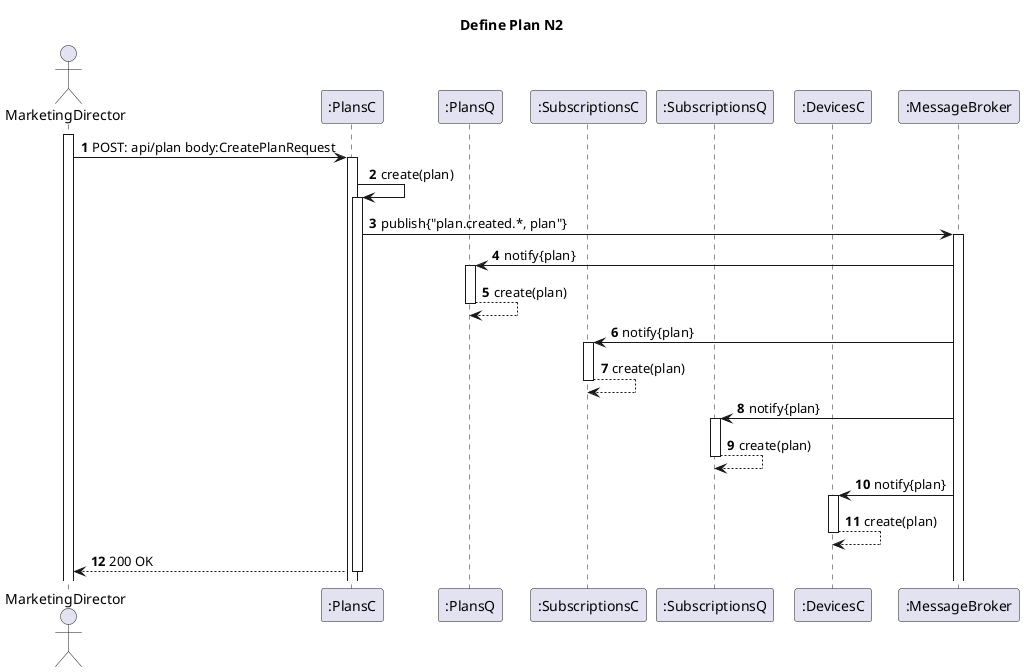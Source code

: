 
@startuml
'https://plantuml.com/sequence-diagram
autoactivate on
autonumber
title Define Plan N2

actor "MarketingDirector" as MarketingDirector
participant ":PlansC" as PlansC
participant ":PlansQ" as PlansQ
participant ":SubscriptionsC" as SubscriptionsC
participant ":SubscriptionsQ" as SubscriptionsQ

participant ":DevicesC" as DevicesC

participant ":MessageBroker" as MB

activate MarketingDirector



MarketingDirector -> PlansC: POST: api/plan body:CreatePlanRequest

PlansC -> PlansC: create(plan)
PlansC -> MB: publish{"plan.created.*, plan"}

MB -> PlansQ:notify{plan}
PlansQ --> PlansQ:create(plan)

MB -> SubscriptionsC:notify{plan}
SubscriptionsC --> SubscriptionsC:create(plan)

MB -> SubscriptionsQ:notify{plan}
SubscriptionsQ --> SubscriptionsQ:create(plan)

MB -> DevicesC:notify{plan}
DevicesC --> DevicesC:create(plan)

PlansC --> MarketingDirector: 200 OK

@enduml
